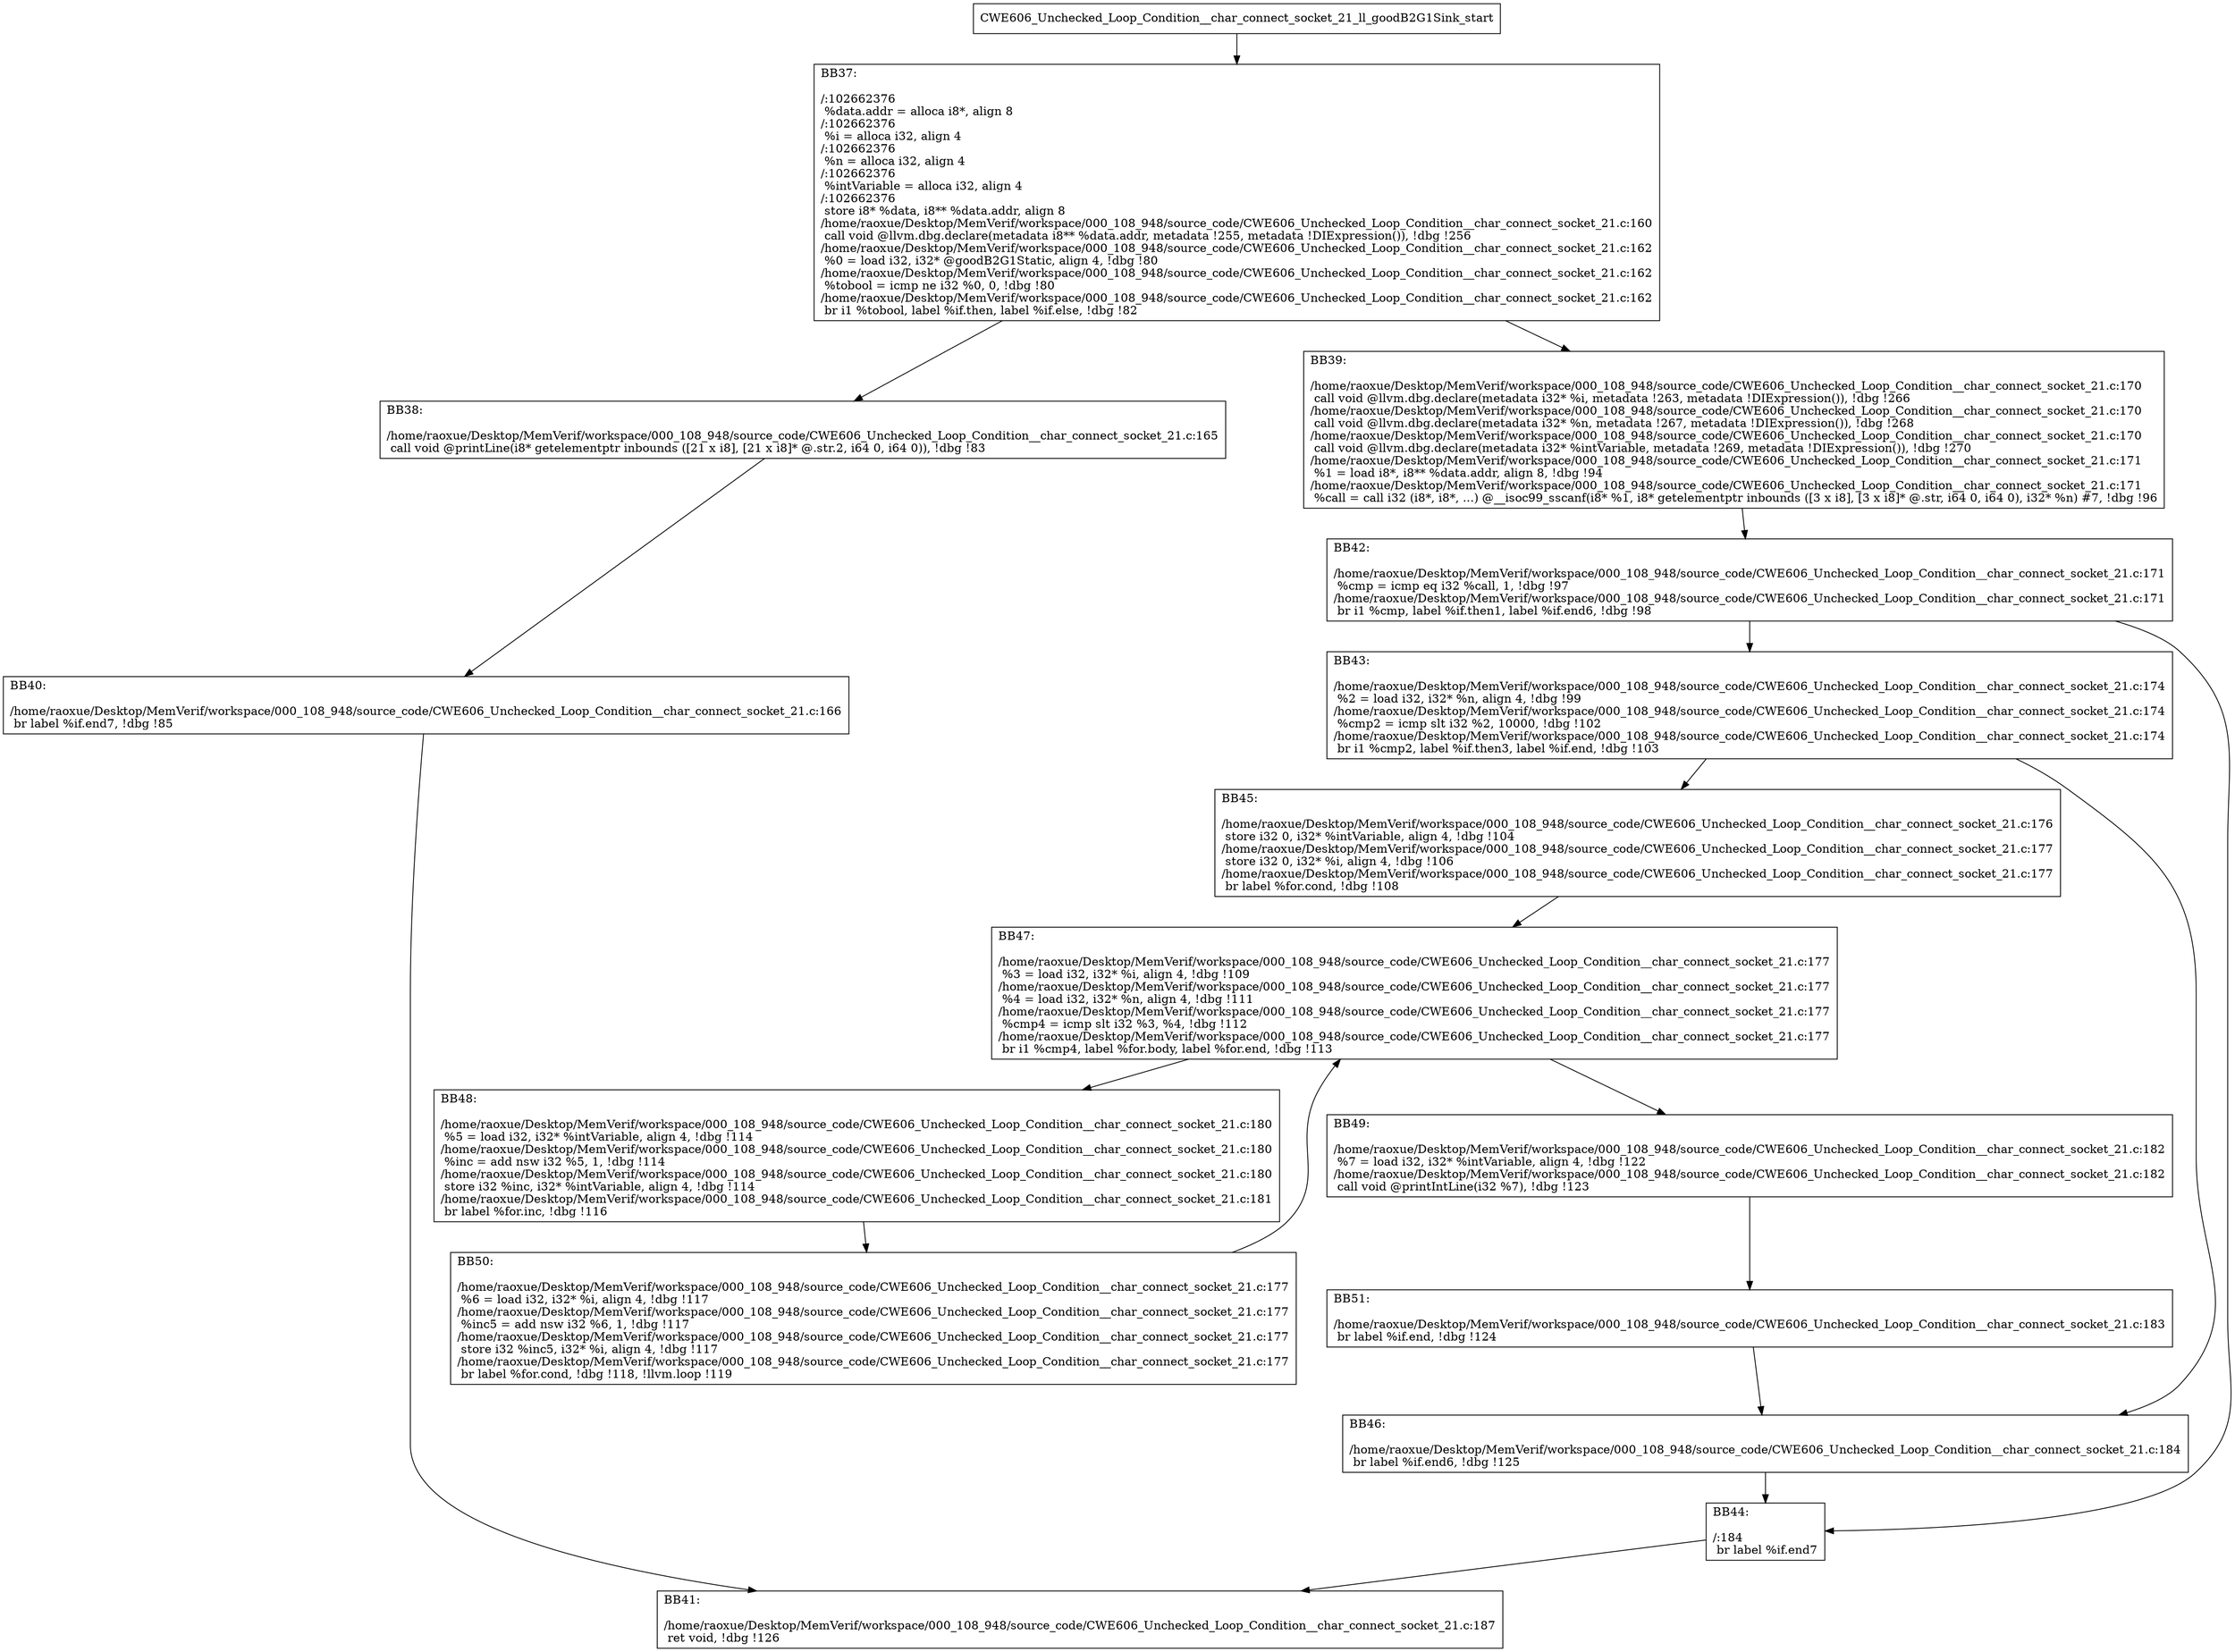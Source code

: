 digraph "CFG for'CWE606_Unchecked_Loop_Condition__char_connect_socket_21_ll_goodB2G1Sink' function" {
	BBCWE606_Unchecked_Loop_Condition__char_connect_socket_21_ll_goodB2G1Sink_start[shape=record,label="{CWE606_Unchecked_Loop_Condition__char_connect_socket_21_ll_goodB2G1Sink_start}"];
	BBCWE606_Unchecked_Loop_Condition__char_connect_socket_21_ll_goodB2G1Sink_start-> CWE606_Unchecked_Loop_Condition__char_connect_socket_21_ll_goodB2G1SinkBB37;
	CWE606_Unchecked_Loop_Condition__char_connect_socket_21_ll_goodB2G1SinkBB37 [shape=record, label="{BB37:\l\l/:102662376\l
  %data.addr = alloca i8*, align 8\l
/:102662376\l
  %i = alloca i32, align 4\l
/:102662376\l
  %n = alloca i32, align 4\l
/:102662376\l
  %intVariable = alloca i32, align 4\l
/:102662376\l
  store i8* %data, i8** %data.addr, align 8\l
/home/raoxue/Desktop/MemVerif/workspace/000_108_948/source_code/CWE606_Unchecked_Loop_Condition__char_connect_socket_21.c:160\l
  call void @llvm.dbg.declare(metadata i8** %data.addr, metadata !255, metadata !DIExpression()), !dbg !256\l
/home/raoxue/Desktop/MemVerif/workspace/000_108_948/source_code/CWE606_Unchecked_Loop_Condition__char_connect_socket_21.c:162\l
  %0 = load i32, i32* @goodB2G1Static, align 4, !dbg !80\l
/home/raoxue/Desktop/MemVerif/workspace/000_108_948/source_code/CWE606_Unchecked_Loop_Condition__char_connect_socket_21.c:162\l
  %tobool = icmp ne i32 %0, 0, !dbg !80\l
/home/raoxue/Desktop/MemVerif/workspace/000_108_948/source_code/CWE606_Unchecked_Loop_Condition__char_connect_socket_21.c:162\l
  br i1 %tobool, label %if.then, label %if.else, !dbg !82\l
}"];
	CWE606_Unchecked_Loop_Condition__char_connect_socket_21_ll_goodB2G1SinkBB37-> CWE606_Unchecked_Loop_Condition__char_connect_socket_21_ll_goodB2G1SinkBB38;
	CWE606_Unchecked_Loop_Condition__char_connect_socket_21_ll_goodB2G1SinkBB37-> CWE606_Unchecked_Loop_Condition__char_connect_socket_21_ll_goodB2G1SinkBB39;
	CWE606_Unchecked_Loop_Condition__char_connect_socket_21_ll_goodB2G1SinkBB38 [shape=record, label="{BB38:\l\l/home/raoxue/Desktop/MemVerif/workspace/000_108_948/source_code/CWE606_Unchecked_Loop_Condition__char_connect_socket_21.c:165\l
  call void @printLine(i8* getelementptr inbounds ([21 x i8], [21 x i8]* @.str.2, i64 0, i64 0)), !dbg !83\l
}"];
	CWE606_Unchecked_Loop_Condition__char_connect_socket_21_ll_goodB2G1SinkBB38-> CWE606_Unchecked_Loop_Condition__char_connect_socket_21_ll_goodB2G1SinkBB40;
	CWE606_Unchecked_Loop_Condition__char_connect_socket_21_ll_goodB2G1SinkBB40 [shape=record, label="{BB40:\l\l/home/raoxue/Desktop/MemVerif/workspace/000_108_948/source_code/CWE606_Unchecked_Loop_Condition__char_connect_socket_21.c:166\l
  br label %if.end7, !dbg !85\l
}"];
	CWE606_Unchecked_Loop_Condition__char_connect_socket_21_ll_goodB2G1SinkBB40-> CWE606_Unchecked_Loop_Condition__char_connect_socket_21_ll_goodB2G1SinkBB41;
	CWE606_Unchecked_Loop_Condition__char_connect_socket_21_ll_goodB2G1SinkBB39 [shape=record, label="{BB39:\l\l/home/raoxue/Desktop/MemVerif/workspace/000_108_948/source_code/CWE606_Unchecked_Loop_Condition__char_connect_socket_21.c:170\l
  call void @llvm.dbg.declare(metadata i32* %i, metadata !263, metadata !DIExpression()), !dbg !266\l
/home/raoxue/Desktop/MemVerif/workspace/000_108_948/source_code/CWE606_Unchecked_Loop_Condition__char_connect_socket_21.c:170\l
  call void @llvm.dbg.declare(metadata i32* %n, metadata !267, metadata !DIExpression()), !dbg !268\l
/home/raoxue/Desktop/MemVerif/workspace/000_108_948/source_code/CWE606_Unchecked_Loop_Condition__char_connect_socket_21.c:170\l
  call void @llvm.dbg.declare(metadata i32* %intVariable, metadata !269, metadata !DIExpression()), !dbg !270\l
/home/raoxue/Desktop/MemVerif/workspace/000_108_948/source_code/CWE606_Unchecked_Loop_Condition__char_connect_socket_21.c:171\l
  %1 = load i8*, i8** %data.addr, align 8, !dbg !94\l
/home/raoxue/Desktop/MemVerif/workspace/000_108_948/source_code/CWE606_Unchecked_Loop_Condition__char_connect_socket_21.c:171\l
  %call = call i32 (i8*, i8*, ...) @__isoc99_sscanf(i8* %1, i8* getelementptr inbounds ([3 x i8], [3 x i8]* @.str, i64 0, i64 0), i32* %n) #7, !dbg !96\l
}"];
	CWE606_Unchecked_Loop_Condition__char_connect_socket_21_ll_goodB2G1SinkBB39-> CWE606_Unchecked_Loop_Condition__char_connect_socket_21_ll_goodB2G1SinkBB42;
	CWE606_Unchecked_Loop_Condition__char_connect_socket_21_ll_goodB2G1SinkBB42 [shape=record, label="{BB42:\l\l/home/raoxue/Desktop/MemVerif/workspace/000_108_948/source_code/CWE606_Unchecked_Loop_Condition__char_connect_socket_21.c:171\l
  %cmp = icmp eq i32 %call, 1, !dbg !97\l
/home/raoxue/Desktop/MemVerif/workspace/000_108_948/source_code/CWE606_Unchecked_Loop_Condition__char_connect_socket_21.c:171\l
  br i1 %cmp, label %if.then1, label %if.end6, !dbg !98\l
}"];
	CWE606_Unchecked_Loop_Condition__char_connect_socket_21_ll_goodB2G1SinkBB42-> CWE606_Unchecked_Loop_Condition__char_connect_socket_21_ll_goodB2G1SinkBB43;
	CWE606_Unchecked_Loop_Condition__char_connect_socket_21_ll_goodB2G1SinkBB42-> CWE606_Unchecked_Loop_Condition__char_connect_socket_21_ll_goodB2G1SinkBB44;
	CWE606_Unchecked_Loop_Condition__char_connect_socket_21_ll_goodB2G1SinkBB43 [shape=record, label="{BB43:\l\l/home/raoxue/Desktop/MemVerif/workspace/000_108_948/source_code/CWE606_Unchecked_Loop_Condition__char_connect_socket_21.c:174\l
  %2 = load i32, i32* %n, align 4, !dbg !99\l
/home/raoxue/Desktop/MemVerif/workspace/000_108_948/source_code/CWE606_Unchecked_Loop_Condition__char_connect_socket_21.c:174\l
  %cmp2 = icmp slt i32 %2, 10000, !dbg !102\l
/home/raoxue/Desktop/MemVerif/workspace/000_108_948/source_code/CWE606_Unchecked_Loop_Condition__char_connect_socket_21.c:174\l
  br i1 %cmp2, label %if.then3, label %if.end, !dbg !103\l
}"];
	CWE606_Unchecked_Loop_Condition__char_connect_socket_21_ll_goodB2G1SinkBB43-> CWE606_Unchecked_Loop_Condition__char_connect_socket_21_ll_goodB2G1SinkBB45;
	CWE606_Unchecked_Loop_Condition__char_connect_socket_21_ll_goodB2G1SinkBB43-> CWE606_Unchecked_Loop_Condition__char_connect_socket_21_ll_goodB2G1SinkBB46;
	CWE606_Unchecked_Loop_Condition__char_connect_socket_21_ll_goodB2G1SinkBB45 [shape=record, label="{BB45:\l\l/home/raoxue/Desktop/MemVerif/workspace/000_108_948/source_code/CWE606_Unchecked_Loop_Condition__char_connect_socket_21.c:176\l
  store i32 0, i32* %intVariable, align 4, !dbg !104\l
/home/raoxue/Desktop/MemVerif/workspace/000_108_948/source_code/CWE606_Unchecked_Loop_Condition__char_connect_socket_21.c:177\l
  store i32 0, i32* %i, align 4, !dbg !106\l
/home/raoxue/Desktop/MemVerif/workspace/000_108_948/source_code/CWE606_Unchecked_Loop_Condition__char_connect_socket_21.c:177\l
  br label %for.cond, !dbg !108\l
}"];
	CWE606_Unchecked_Loop_Condition__char_connect_socket_21_ll_goodB2G1SinkBB45-> CWE606_Unchecked_Loop_Condition__char_connect_socket_21_ll_goodB2G1SinkBB47;
	CWE606_Unchecked_Loop_Condition__char_connect_socket_21_ll_goodB2G1SinkBB47 [shape=record, label="{BB47:\l\l/home/raoxue/Desktop/MemVerif/workspace/000_108_948/source_code/CWE606_Unchecked_Loop_Condition__char_connect_socket_21.c:177\l
  %3 = load i32, i32* %i, align 4, !dbg !109\l
/home/raoxue/Desktop/MemVerif/workspace/000_108_948/source_code/CWE606_Unchecked_Loop_Condition__char_connect_socket_21.c:177\l
  %4 = load i32, i32* %n, align 4, !dbg !111\l
/home/raoxue/Desktop/MemVerif/workspace/000_108_948/source_code/CWE606_Unchecked_Loop_Condition__char_connect_socket_21.c:177\l
  %cmp4 = icmp slt i32 %3, %4, !dbg !112\l
/home/raoxue/Desktop/MemVerif/workspace/000_108_948/source_code/CWE606_Unchecked_Loop_Condition__char_connect_socket_21.c:177\l
  br i1 %cmp4, label %for.body, label %for.end, !dbg !113\l
}"];
	CWE606_Unchecked_Loop_Condition__char_connect_socket_21_ll_goodB2G1SinkBB47-> CWE606_Unchecked_Loop_Condition__char_connect_socket_21_ll_goodB2G1SinkBB48;
	CWE606_Unchecked_Loop_Condition__char_connect_socket_21_ll_goodB2G1SinkBB47-> CWE606_Unchecked_Loop_Condition__char_connect_socket_21_ll_goodB2G1SinkBB49;
	CWE606_Unchecked_Loop_Condition__char_connect_socket_21_ll_goodB2G1SinkBB48 [shape=record, label="{BB48:\l\l/home/raoxue/Desktop/MemVerif/workspace/000_108_948/source_code/CWE606_Unchecked_Loop_Condition__char_connect_socket_21.c:180\l
  %5 = load i32, i32* %intVariable, align 4, !dbg !114\l
/home/raoxue/Desktop/MemVerif/workspace/000_108_948/source_code/CWE606_Unchecked_Loop_Condition__char_connect_socket_21.c:180\l
  %inc = add nsw i32 %5, 1, !dbg !114\l
/home/raoxue/Desktop/MemVerif/workspace/000_108_948/source_code/CWE606_Unchecked_Loop_Condition__char_connect_socket_21.c:180\l
  store i32 %inc, i32* %intVariable, align 4, !dbg !114\l
/home/raoxue/Desktop/MemVerif/workspace/000_108_948/source_code/CWE606_Unchecked_Loop_Condition__char_connect_socket_21.c:181\l
  br label %for.inc, !dbg !116\l
}"];
	CWE606_Unchecked_Loop_Condition__char_connect_socket_21_ll_goodB2G1SinkBB48-> CWE606_Unchecked_Loop_Condition__char_connect_socket_21_ll_goodB2G1SinkBB50;
	CWE606_Unchecked_Loop_Condition__char_connect_socket_21_ll_goodB2G1SinkBB50 [shape=record, label="{BB50:\l\l/home/raoxue/Desktop/MemVerif/workspace/000_108_948/source_code/CWE606_Unchecked_Loop_Condition__char_connect_socket_21.c:177\l
  %6 = load i32, i32* %i, align 4, !dbg !117\l
/home/raoxue/Desktop/MemVerif/workspace/000_108_948/source_code/CWE606_Unchecked_Loop_Condition__char_connect_socket_21.c:177\l
  %inc5 = add nsw i32 %6, 1, !dbg !117\l
/home/raoxue/Desktop/MemVerif/workspace/000_108_948/source_code/CWE606_Unchecked_Loop_Condition__char_connect_socket_21.c:177\l
  store i32 %inc5, i32* %i, align 4, !dbg !117\l
/home/raoxue/Desktop/MemVerif/workspace/000_108_948/source_code/CWE606_Unchecked_Loop_Condition__char_connect_socket_21.c:177\l
  br label %for.cond, !dbg !118, !llvm.loop !119\l
}"];
	CWE606_Unchecked_Loop_Condition__char_connect_socket_21_ll_goodB2G1SinkBB50-> CWE606_Unchecked_Loop_Condition__char_connect_socket_21_ll_goodB2G1SinkBB47;
	CWE606_Unchecked_Loop_Condition__char_connect_socket_21_ll_goodB2G1SinkBB49 [shape=record, label="{BB49:\l\l/home/raoxue/Desktop/MemVerif/workspace/000_108_948/source_code/CWE606_Unchecked_Loop_Condition__char_connect_socket_21.c:182\l
  %7 = load i32, i32* %intVariable, align 4, !dbg !122\l
/home/raoxue/Desktop/MemVerif/workspace/000_108_948/source_code/CWE606_Unchecked_Loop_Condition__char_connect_socket_21.c:182\l
  call void @printIntLine(i32 %7), !dbg !123\l
}"];
	CWE606_Unchecked_Loop_Condition__char_connect_socket_21_ll_goodB2G1SinkBB49-> CWE606_Unchecked_Loop_Condition__char_connect_socket_21_ll_goodB2G1SinkBB51;
	CWE606_Unchecked_Loop_Condition__char_connect_socket_21_ll_goodB2G1SinkBB51 [shape=record, label="{BB51:\l\l/home/raoxue/Desktop/MemVerif/workspace/000_108_948/source_code/CWE606_Unchecked_Loop_Condition__char_connect_socket_21.c:183\l
  br label %if.end, !dbg !124\l
}"];
	CWE606_Unchecked_Loop_Condition__char_connect_socket_21_ll_goodB2G1SinkBB51-> CWE606_Unchecked_Loop_Condition__char_connect_socket_21_ll_goodB2G1SinkBB46;
	CWE606_Unchecked_Loop_Condition__char_connect_socket_21_ll_goodB2G1SinkBB46 [shape=record, label="{BB46:\l\l/home/raoxue/Desktop/MemVerif/workspace/000_108_948/source_code/CWE606_Unchecked_Loop_Condition__char_connect_socket_21.c:184\l
  br label %if.end6, !dbg !125\l
}"];
	CWE606_Unchecked_Loop_Condition__char_connect_socket_21_ll_goodB2G1SinkBB46-> CWE606_Unchecked_Loop_Condition__char_connect_socket_21_ll_goodB2G1SinkBB44;
	CWE606_Unchecked_Loop_Condition__char_connect_socket_21_ll_goodB2G1SinkBB44 [shape=record, label="{BB44:\l\l/:184\l
  br label %if.end7\l
}"];
	CWE606_Unchecked_Loop_Condition__char_connect_socket_21_ll_goodB2G1SinkBB44-> CWE606_Unchecked_Loop_Condition__char_connect_socket_21_ll_goodB2G1SinkBB41;
	CWE606_Unchecked_Loop_Condition__char_connect_socket_21_ll_goodB2G1SinkBB41 [shape=record, label="{BB41:\l\l/home/raoxue/Desktop/MemVerif/workspace/000_108_948/source_code/CWE606_Unchecked_Loop_Condition__char_connect_socket_21.c:187\l
  ret void, !dbg !126\l
}"];
}
